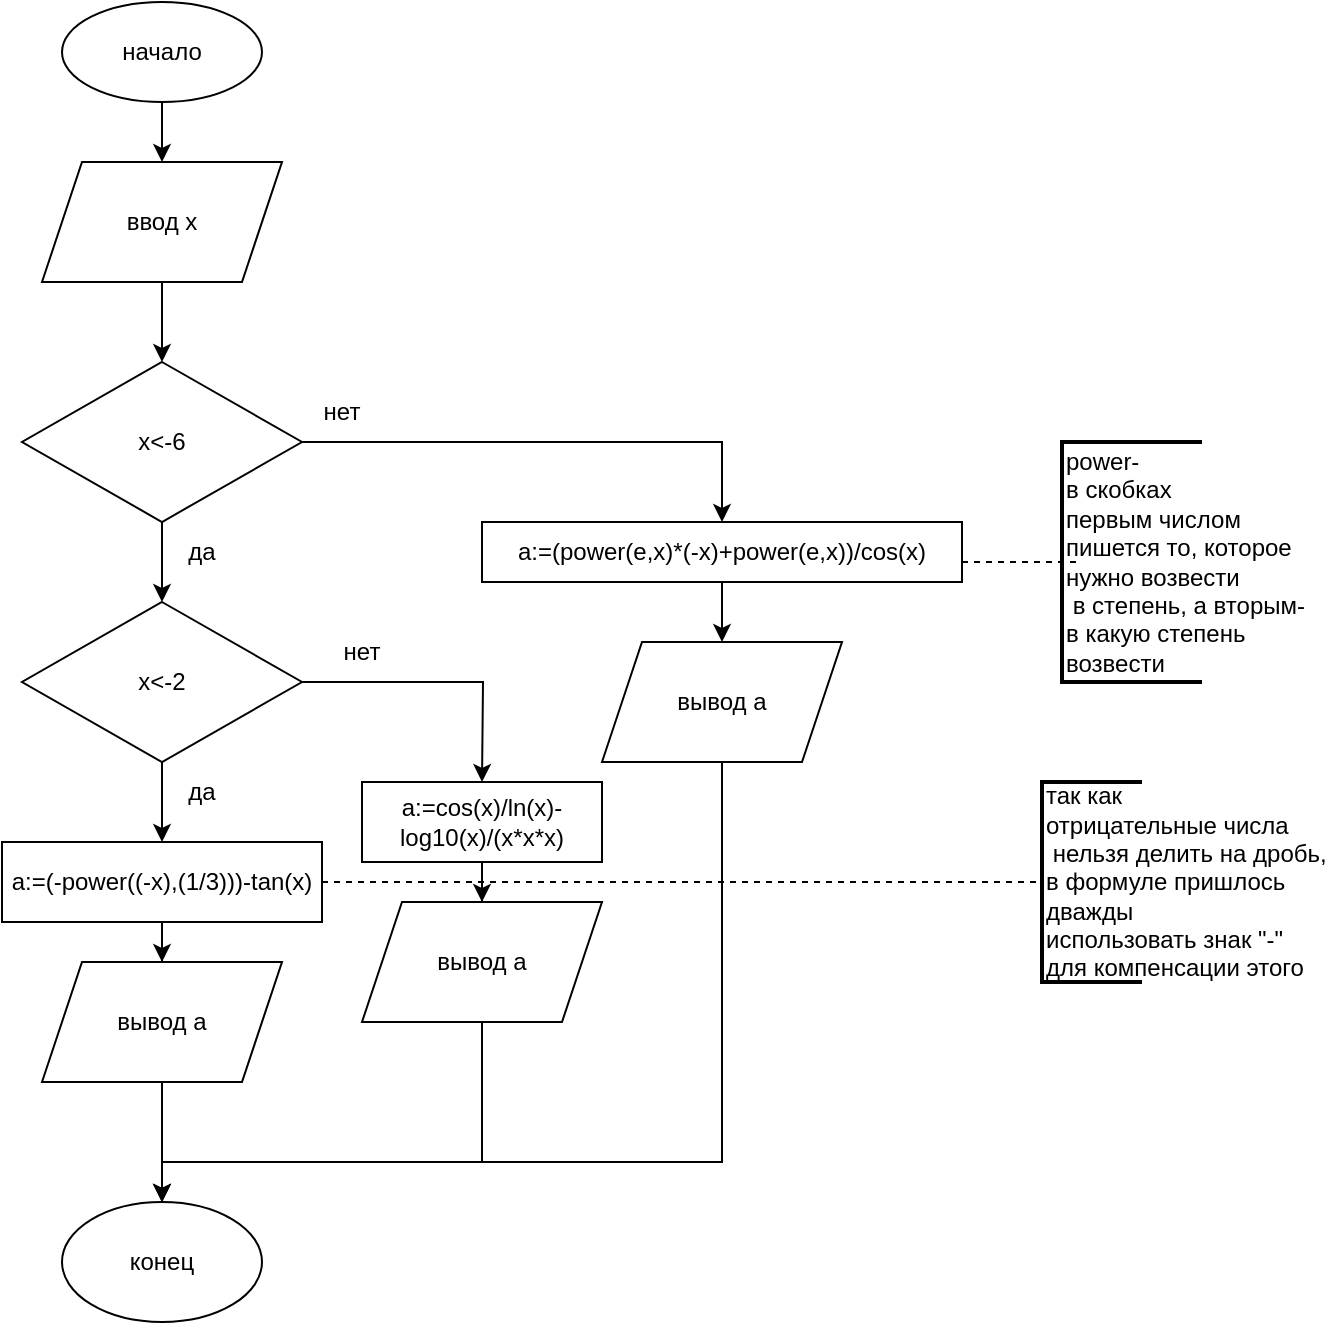 <mxfile version="24.8.2">
  <diagram name="Страница — 1" id="G12Flyh2v7Smmth56-s4">
    <mxGraphModel dx="1290" dy="575" grid="1" gridSize="10" guides="1" tooltips="1" connect="1" arrows="1" fold="1" page="1" pageScale="1" pageWidth="827" pageHeight="1169" math="0" shadow="0">
      <root>
        <mxCell id="0" />
        <mxCell id="1" parent="0" />
        <mxCell id="KYX9SCh2z2-EeoVbbfwV-2" style="edgeStyle=orthogonalEdgeStyle;rounded=0;orthogonalLoop=1;jettySize=auto;html=1;" edge="1" parent="1" source="KYX9SCh2z2-EeoVbbfwV-1" target="KYX9SCh2z2-EeoVbbfwV-3">
          <mxGeometry relative="1" as="geometry">
            <mxPoint x="220" y="140" as="targetPoint" />
          </mxGeometry>
        </mxCell>
        <mxCell id="KYX9SCh2z2-EeoVbbfwV-1" value="начало" style="ellipse;whiteSpace=wrap;html=1;" vertex="1" parent="1">
          <mxGeometry x="170" y="60" width="100" height="50" as="geometry" />
        </mxCell>
        <mxCell id="KYX9SCh2z2-EeoVbbfwV-4" style="edgeStyle=orthogonalEdgeStyle;rounded=0;orthogonalLoop=1;jettySize=auto;html=1;" edge="1" parent="1" source="KYX9SCh2z2-EeoVbbfwV-3" target="KYX9SCh2z2-EeoVbbfwV-5">
          <mxGeometry relative="1" as="geometry">
            <mxPoint x="220" y="240" as="targetPoint" />
          </mxGeometry>
        </mxCell>
        <mxCell id="KYX9SCh2z2-EeoVbbfwV-3" value="ввод х" style="shape=parallelogram;perimeter=parallelogramPerimeter;whiteSpace=wrap;html=1;fixedSize=1;" vertex="1" parent="1">
          <mxGeometry x="160" y="140" width="120" height="60" as="geometry" />
        </mxCell>
        <mxCell id="KYX9SCh2z2-EeoVbbfwV-6" style="edgeStyle=orthogonalEdgeStyle;rounded=0;orthogonalLoop=1;jettySize=auto;html=1;" edge="1" parent="1" source="KYX9SCh2z2-EeoVbbfwV-5">
          <mxGeometry relative="1" as="geometry">
            <mxPoint x="220" y="360" as="targetPoint" />
          </mxGeometry>
        </mxCell>
        <mxCell id="KYX9SCh2z2-EeoVbbfwV-7" style="edgeStyle=orthogonalEdgeStyle;rounded=0;orthogonalLoop=1;jettySize=auto;html=1;" edge="1" parent="1" source="KYX9SCh2z2-EeoVbbfwV-5" target="KYX9SCh2z2-EeoVbbfwV-9">
          <mxGeometry relative="1" as="geometry">
            <mxPoint x="420" y="320" as="targetPoint" />
            <Array as="points">
              <mxPoint x="500" y="280" />
            </Array>
          </mxGeometry>
        </mxCell>
        <mxCell id="KYX9SCh2z2-EeoVbbfwV-5" value="x&amp;lt;-6" style="rhombus;whiteSpace=wrap;html=1;" vertex="1" parent="1">
          <mxGeometry x="150" y="240" width="140" height="80" as="geometry" />
        </mxCell>
        <mxCell id="KYX9SCh2z2-EeoVbbfwV-10" style="edgeStyle=orthogonalEdgeStyle;rounded=0;orthogonalLoop=1;jettySize=auto;html=1;" edge="1" parent="1" source="KYX9SCh2z2-EeoVbbfwV-9" target="KYX9SCh2z2-EeoVbbfwV-11">
          <mxGeometry relative="1" as="geometry">
            <mxPoint x="420" y="380" as="targetPoint" />
          </mxGeometry>
        </mxCell>
        <mxCell id="KYX9SCh2z2-EeoVbbfwV-9" value="a:=(power(e,x)*(-x)+power(e,x))/cos(x)" style="rounded=0;whiteSpace=wrap;html=1;" vertex="1" parent="1">
          <mxGeometry x="380" y="320" width="240" height="30" as="geometry" />
        </mxCell>
        <mxCell id="KYX9SCh2z2-EeoVbbfwV-30" style="edgeStyle=orthogonalEdgeStyle;rounded=0;orthogonalLoop=1;jettySize=auto;html=1;entryX=0.5;entryY=0;entryDx=0;entryDy=0;" edge="1" parent="1" source="KYX9SCh2z2-EeoVbbfwV-11" target="KYX9SCh2z2-EeoVbbfwV-33">
          <mxGeometry relative="1" as="geometry">
            <mxPoint x="500" y="640" as="targetPoint" />
            <Array as="points">
              <mxPoint x="500" y="640" />
              <mxPoint x="220" y="640" />
            </Array>
          </mxGeometry>
        </mxCell>
        <mxCell id="KYX9SCh2z2-EeoVbbfwV-11" value="вывод а" style="shape=parallelogram;perimeter=parallelogramPerimeter;whiteSpace=wrap;html=1;fixedSize=1;" vertex="1" parent="1">
          <mxGeometry x="440" y="380" width="120" height="60" as="geometry" />
        </mxCell>
        <mxCell id="KYX9SCh2z2-EeoVbbfwV-13" style="edgeStyle=orthogonalEdgeStyle;rounded=0;orthogonalLoop=1;jettySize=auto;html=1;" edge="1" parent="1" source="KYX9SCh2z2-EeoVbbfwV-12">
          <mxGeometry relative="1" as="geometry">
            <mxPoint x="220" y="480" as="targetPoint" />
          </mxGeometry>
        </mxCell>
        <mxCell id="KYX9SCh2z2-EeoVbbfwV-19" style="edgeStyle=orthogonalEdgeStyle;rounded=0;orthogonalLoop=1;jettySize=auto;html=1;exitX=1;exitY=0.5;exitDx=0;exitDy=0;" edge="1" parent="1" source="KYX9SCh2z2-EeoVbbfwV-12">
          <mxGeometry relative="1" as="geometry">
            <mxPoint x="380" y="450" as="targetPoint" />
          </mxGeometry>
        </mxCell>
        <mxCell id="KYX9SCh2z2-EeoVbbfwV-12" value="x&amp;lt;-2" style="rhombus;whiteSpace=wrap;html=1;" vertex="1" parent="1">
          <mxGeometry x="150" y="360" width="140" height="80" as="geometry" />
        </mxCell>
        <mxCell id="KYX9SCh2z2-EeoVbbfwV-16" style="edgeStyle=orthogonalEdgeStyle;rounded=0;orthogonalLoop=1;jettySize=auto;html=1;" edge="1" parent="1" source="KYX9SCh2z2-EeoVbbfwV-15" target="KYX9SCh2z2-EeoVbbfwV-17">
          <mxGeometry relative="1" as="geometry">
            <mxPoint x="220" y="560" as="targetPoint" />
          </mxGeometry>
        </mxCell>
        <mxCell id="KYX9SCh2z2-EeoVbbfwV-15" value="a:=(-power((-x),(1/3)))-tan(x)" style="rounded=0;whiteSpace=wrap;html=1;" vertex="1" parent="1">
          <mxGeometry x="140" y="480" width="160" height="40" as="geometry" />
        </mxCell>
        <mxCell id="KYX9SCh2z2-EeoVbbfwV-32" style="edgeStyle=orthogonalEdgeStyle;rounded=0;orthogonalLoop=1;jettySize=auto;html=1;exitX=0.5;exitY=1;exitDx=0;exitDy=0;" edge="1" parent="1" source="KYX9SCh2z2-EeoVbbfwV-17" target="KYX9SCh2z2-EeoVbbfwV-33">
          <mxGeometry relative="1" as="geometry">
            <mxPoint x="220" y="680" as="targetPoint" />
          </mxGeometry>
        </mxCell>
        <mxCell id="KYX9SCh2z2-EeoVbbfwV-17" value="вывод а" style="shape=parallelogram;perimeter=parallelogramPerimeter;whiteSpace=wrap;html=1;fixedSize=1;" vertex="1" parent="1">
          <mxGeometry x="160" y="540" width="120" height="60" as="geometry" />
        </mxCell>
        <mxCell id="KYX9SCh2z2-EeoVbbfwV-23" style="edgeStyle=orthogonalEdgeStyle;rounded=0;orthogonalLoop=1;jettySize=auto;html=1;" edge="1" parent="1" source="KYX9SCh2z2-EeoVbbfwV-20" target="KYX9SCh2z2-EeoVbbfwV-24">
          <mxGeometry relative="1" as="geometry">
            <mxPoint x="380" y="520" as="targetPoint" />
          </mxGeometry>
        </mxCell>
        <mxCell id="KYX9SCh2z2-EeoVbbfwV-20" value="a:=cos(x)/ln(x)-log10(x)/(x*x*x)" style="rounded=0;whiteSpace=wrap;html=1;" vertex="1" parent="1">
          <mxGeometry x="320" y="450" width="120" height="40" as="geometry" />
        </mxCell>
        <mxCell id="KYX9SCh2z2-EeoVbbfwV-31" style="edgeStyle=orthogonalEdgeStyle;rounded=0;orthogonalLoop=1;jettySize=auto;html=1;exitX=0.5;exitY=1;exitDx=0;exitDy=0;entryX=0.5;entryY=0;entryDx=0;entryDy=0;" edge="1" parent="1" source="KYX9SCh2z2-EeoVbbfwV-24" target="KYX9SCh2z2-EeoVbbfwV-33">
          <mxGeometry relative="1" as="geometry">
            <mxPoint x="220" y="640" as="targetPoint" />
            <Array as="points">
              <mxPoint x="380" y="640" />
              <mxPoint x="220" y="640" />
            </Array>
          </mxGeometry>
        </mxCell>
        <mxCell id="KYX9SCh2z2-EeoVbbfwV-24" value="вывод а" style="shape=parallelogram;perimeter=parallelogramPerimeter;whiteSpace=wrap;html=1;fixedSize=1;" vertex="1" parent="1">
          <mxGeometry x="320" y="510" width="120" height="60" as="geometry" />
        </mxCell>
        <mxCell id="KYX9SCh2z2-EeoVbbfwV-25" value="нет" style="text;html=1;align=center;verticalAlign=middle;whiteSpace=wrap;rounded=0;" vertex="1" parent="1">
          <mxGeometry x="280" y="250" width="60" height="30" as="geometry" />
        </mxCell>
        <mxCell id="KYX9SCh2z2-EeoVbbfwV-26" value="нет" style="text;html=1;align=center;verticalAlign=middle;whiteSpace=wrap;rounded=0;" vertex="1" parent="1">
          <mxGeometry x="290" y="370" width="60" height="30" as="geometry" />
        </mxCell>
        <mxCell id="KYX9SCh2z2-EeoVbbfwV-27" value="да" style="text;html=1;align=center;verticalAlign=middle;whiteSpace=wrap;rounded=0;" vertex="1" parent="1">
          <mxGeometry x="210" y="320" width="60" height="30" as="geometry" />
        </mxCell>
        <mxCell id="KYX9SCh2z2-EeoVbbfwV-28" value="да" style="text;html=1;align=center;verticalAlign=middle;whiteSpace=wrap;rounded=0;" vertex="1" parent="1">
          <mxGeometry x="210" y="440" width="60" height="30" as="geometry" />
        </mxCell>
        <mxCell id="KYX9SCh2z2-EeoVbbfwV-33" value="конец" style="ellipse;whiteSpace=wrap;html=1;" vertex="1" parent="1">
          <mxGeometry x="170" y="660" width="100" height="60" as="geometry" />
        </mxCell>
        <mxCell id="KYX9SCh2z2-EeoVbbfwV-35" value="" style="endArrow=none;dashed=1;html=1;rounded=0;" edge="1" parent="1">
          <mxGeometry width="50" height="50" relative="1" as="geometry">
            <mxPoint x="620" y="340" as="sourcePoint" />
            <mxPoint x="680" y="340" as="targetPoint" />
          </mxGeometry>
        </mxCell>
        <mxCell id="KYX9SCh2z2-EeoVbbfwV-36" value="power-&lt;div&gt;в скобках&lt;/div&gt;&lt;div&gt;первым числом&amp;nbsp;&lt;/div&gt;&lt;div&gt;пишется то, которое&amp;nbsp;&lt;/div&gt;&lt;div&gt;нужно возвести&lt;/div&gt;&lt;div&gt;&amp;nbsp;в степень, а вторым-&lt;/div&gt;&lt;div&gt;в какую степень&amp;nbsp;&lt;/div&gt;&lt;div&gt;возвести&lt;/div&gt;" style="strokeWidth=2;html=1;shape=mxgraph.flowchart.annotation_1;align=left;pointerEvents=1;" vertex="1" parent="1">
          <mxGeometry x="670" y="280" width="70" height="120" as="geometry" />
        </mxCell>
        <mxCell id="KYX9SCh2z2-EeoVbbfwV-37" value="" style="endArrow=none;dashed=1;html=1;rounded=0;" edge="1" parent="1">
          <mxGeometry width="50" height="50" relative="1" as="geometry">
            <mxPoint x="300" y="500" as="sourcePoint" />
            <mxPoint x="660" y="500" as="targetPoint" />
          </mxGeometry>
        </mxCell>
        <mxCell id="KYX9SCh2z2-EeoVbbfwV-38" value="так как&lt;div&gt;отрицательные числа&lt;/div&gt;&lt;div&gt;&amp;nbsp;нельзя делить на дробь,&lt;/div&gt;&lt;div&gt;в формуле пришлось&amp;nbsp;&lt;/div&gt;&lt;div&gt;дважды&lt;/div&gt;&lt;div&gt;&lt;span style=&quot;background-color: initial;&quot;&gt;использовать знак &quot;-&quot;&amp;nbsp;&lt;/span&gt;&lt;/div&gt;&lt;div&gt;для компенсации этого&lt;/div&gt;" style="strokeWidth=2;html=1;shape=mxgraph.flowchart.annotation_1;align=left;pointerEvents=1;" vertex="1" parent="1">
          <mxGeometry x="660" y="450" width="50" height="100" as="geometry" />
        </mxCell>
      </root>
    </mxGraphModel>
  </diagram>
</mxfile>
